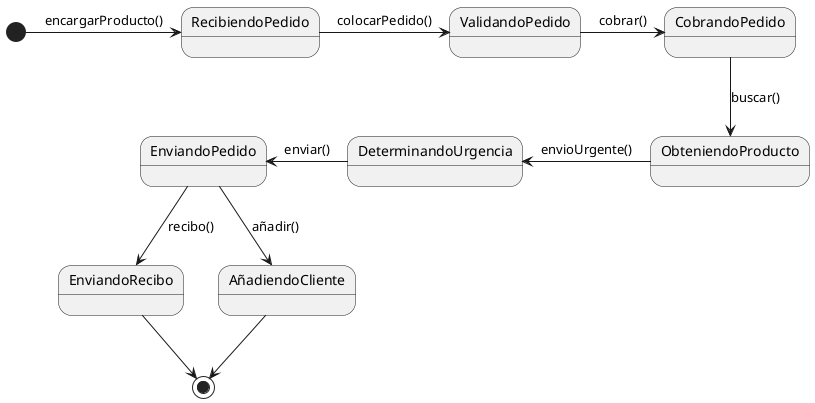 @startuml DiagramaDeEstado

[*] -r-> RecibiendoPedido : encargarProducto()
RecibiendoPedido -r-> ValidandoPedido : colocarPedido()
ValidandoPedido -r-> CobrandoPedido : cobrar()
CobrandoPedido --> ObteniendoProducto : buscar()
ObteniendoProducto -l-> DeterminandoUrgencia : envioUrgente()
DeterminandoUrgencia -l-> EnviandoPedido : enviar()
EnviandoPedido --> EnviandoRecibo : recibo()
EnviandoPedido --> AñadiendoCliente : añadir()
EnviandoRecibo --> [*]
AñadiendoCliente --> [*]

@enduml